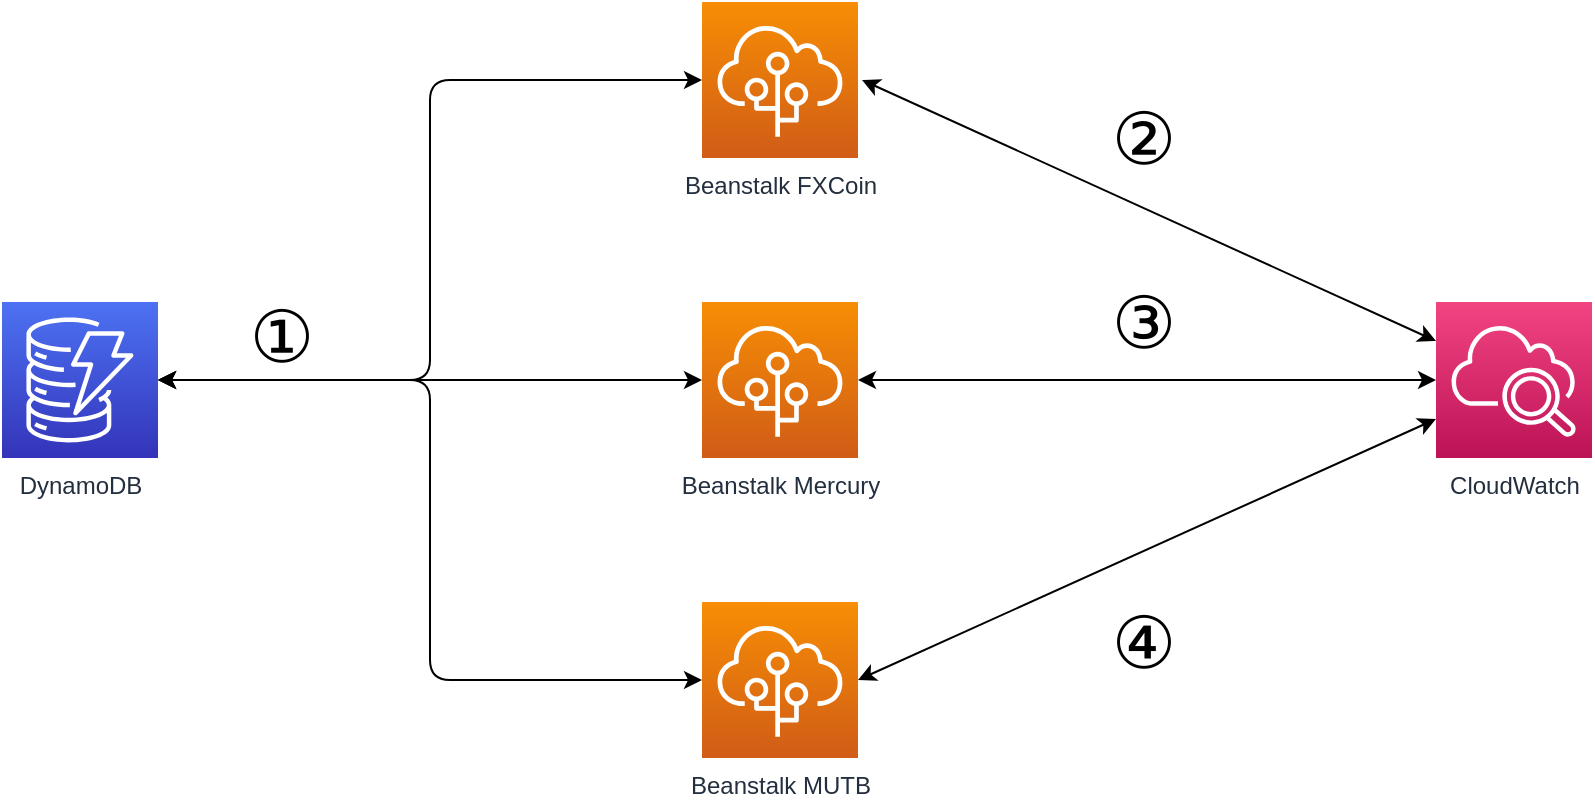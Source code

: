 <mxfile version="14.2.7" type="github">
  <diagram id="Ht1M8jgEwFfnCIfOTk4-" name="Page-1">
    <mxGraphModel dx="2354" dy="696" grid="1" gridSize="10" guides="1" tooltips="1" connect="1" arrows="1" fold="1" page="1" pageScale="1" pageWidth="1169" pageHeight="827" math="0" shadow="0">
      <root>
        <mxCell id="0" />
        <mxCell id="1" parent="0" />
        <mxCell id="Im5awp6mn53neuomXZfM-1" value="Beanstalk FXCoin" style="points=[[0,0,0],[0.25,0,0],[0.5,0,0],[0.75,0,0],[1,0,0],[0,1,0],[0.25,1,0],[0.5,1,0],[0.75,1,0],[1,1,0],[0,0.25,0],[0,0.5,0],[0,0.75,0],[1,0.25,0],[1,0.5,0],[1,0.75,0]];outlineConnect=0;fontColor=#232F3E;gradientColor=#F78E04;gradientDirection=north;fillColor=#D05C17;strokeColor=#ffffff;dashed=0;verticalLabelPosition=bottom;verticalAlign=top;align=center;html=1;fontSize=12;fontStyle=0;aspect=fixed;shape=mxgraph.aws4.resourceIcon;resIcon=mxgraph.aws4.elastic_beanstalk;" vertex="1" parent="1">
          <mxGeometry x="140" y="140" width="78" height="78" as="geometry" />
        </mxCell>
        <mxCell id="Im5awp6mn53neuomXZfM-3" value="Beanstalk Mercury" style="points=[[0,0,0],[0.25,0,0],[0.5,0,0],[0.75,0,0],[1,0,0],[0,1,0],[0.25,1,0],[0.5,1,0],[0.75,1,0],[1,1,0],[0,0.25,0],[0,0.5,0],[0,0.75,0],[1,0.25,0],[1,0.5,0],[1,0.75,0]];outlineConnect=0;fontColor=#232F3E;gradientColor=#F78E04;gradientDirection=north;fillColor=#D05C17;strokeColor=#ffffff;dashed=0;verticalLabelPosition=bottom;verticalAlign=top;align=center;html=1;fontSize=12;fontStyle=0;aspect=fixed;shape=mxgraph.aws4.resourceIcon;resIcon=mxgraph.aws4.elastic_beanstalk;" vertex="1" parent="1">
          <mxGeometry x="140" y="290" width="78" height="78" as="geometry" />
        </mxCell>
        <mxCell id="Im5awp6mn53neuomXZfM-4" value="Beanstalk MUTB" style="points=[[0,0,0],[0.25,0,0],[0.5,0,0],[0.75,0,0],[1,0,0],[0,1,0],[0.25,1,0],[0.5,1,0],[0.75,1,0],[1,1,0],[0,0.25,0],[0,0.5,0],[0,0.75,0],[1,0.25,0],[1,0.5,0],[1,0.75,0]];outlineConnect=0;fontColor=#232F3E;gradientColor=#F78E04;gradientDirection=north;fillColor=#D05C17;strokeColor=#ffffff;dashed=0;verticalLabelPosition=bottom;verticalAlign=top;align=center;html=1;fontSize=12;fontStyle=0;aspect=fixed;shape=mxgraph.aws4.resourceIcon;resIcon=mxgraph.aws4.elastic_beanstalk;" vertex="1" parent="1">
          <mxGeometry x="140" y="440" width="78" height="78" as="geometry" />
        </mxCell>
        <mxCell id="Im5awp6mn53neuomXZfM-5" value="CloudWatch" style="points=[[0,0,0],[0.25,0,0],[0.5,0,0],[0.75,0,0],[1,0,0],[0,1,0],[0.25,1,0],[0.5,1,0],[0.75,1,0],[1,1,0],[0,0.25,0],[0,0.5,0],[0,0.75,0],[1,0.25,0],[1,0.5,0],[1,0.75,0]];points=[[0,0,0],[0.25,0,0],[0.5,0,0],[0.75,0,0],[1,0,0],[0,1,0],[0.25,1,0],[0.5,1,0],[0.75,1,0],[1,1,0],[0,0.25,0],[0,0.5,0],[0,0.75,0],[1,0.25,0],[1,0.5,0],[1,0.75,0]];outlineConnect=0;fontColor=#232F3E;gradientColor=#F34482;gradientDirection=north;fillColor=#BC1356;strokeColor=#ffffff;dashed=0;verticalLabelPosition=bottom;verticalAlign=top;align=center;html=1;fontSize=12;fontStyle=0;aspect=fixed;shape=mxgraph.aws4.resourceIcon;resIcon=mxgraph.aws4.cloudwatch_2;" vertex="1" parent="1">
          <mxGeometry x="507" y="290" width="78" height="78" as="geometry" />
        </mxCell>
        <mxCell id="Im5awp6mn53neuomXZfM-20" value="DynamoDB" style="points=[[0,0,0],[0.25,0,0],[0.5,0,0],[0.75,0,0],[1,0,0],[0,1,0],[0.25,1,0],[0.5,1,0],[0.75,1,0],[1,1,0],[0,0.25,0],[0,0.5,0],[0,0.75,0],[1,0.25,0],[1,0.5,0],[1,0.75,0]];outlineConnect=0;fontColor=#232F3E;gradientColor=#4D72F3;gradientDirection=north;fillColor=#3334B9;strokeColor=#ffffff;dashed=0;verticalLabelPosition=bottom;verticalAlign=top;align=center;html=1;fontSize=12;fontStyle=0;aspect=fixed;shape=mxgraph.aws4.resourceIcon;resIcon=mxgraph.aws4.dynamodb;" vertex="1" parent="1">
          <mxGeometry x="-210" y="290" width="78" height="78" as="geometry" />
        </mxCell>
        <mxCell id="Im5awp6mn53neuomXZfM-23" value="" style="endArrow=classic;startArrow=classic;html=1;fontSize=36;fontColor=#FF3333;edgeStyle=orthogonalEdgeStyle;entryX=0;entryY=0.5;entryDx=0;entryDy=0;entryPerimeter=0;" edge="1" parent="1" target="Im5awp6mn53neuomXZfM-1">
          <mxGeometry width="50" height="50" relative="1" as="geometry">
            <mxPoint x="-132" y="329" as="sourcePoint" />
            <mxPoint x="150" y="390" as="targetPoint" />
            <Array as="points">
              <mxPoint x="-132" y="329" />
              <mxPoint x="4" y="329" />
              <mxPoint x="4" y="179" />
            </Array>
          </mxGeometry>
        </mxCell>
        <mxCell id="Im5awp6mn53neuomXZfM-24" value="" style="endArrow=classic;startArrow=classic;html=1;fontSize=36;fontColor=#FF3333;exitX=1;exitY=0.5;exitDx=0;exitDy=0;exitPerimeter=0;entryX=0;entryY=0.5;entryDx=0;entryDy=0;entryPerimeter=0;edgeStyle=orthogonalEdgeStyle;" edge="1" parent="1" source="Im5awp6mn53neuomXZfM-20" target="Im5awp6mn53neuomXZfM-4">
          <mxGeometry width="50" height="50" relative="1" as="geometry">
            <mxPoint x="-180" y="524.14" as="sourcePoint" />
            <mxPoint x="92" y="410.005" as="targetPoint" />
          </mxGeometry>
        </mxCell>
        <mxCell id="Im5awp6mn53neuomXZfM-25" value="" style="endArrow=classic;startArrow=classic;html=1;fontSize=36;fontColor=#FF3333;exitX=1;exitY=0.5;exitDx=0;exitDy=0;exitPerimeter=0;entryX=0;entryY=0.5;entryDx=0;entryDy=0;entryPerimeter=0;" edge="1" parent="1" source="Im5awp6mn53neuomXZfM-20" target="Im5awp6mn53neuomXZfM-3">
          <mxGeometry width="50" height="50" relative="1" as="geometry">
            <mxPoint x="-112" y="329.5" as="sourcePoint" />
            <mxPoint x="160" y="215.365" as="targetPoint" />
          </mxGeometry>
        </mxCell>
        <mxCell id="Im5awp6mn53neuomXZfM-26" value="" style="endArrow=classic;startArrow=classic;html=1;fontSize=36;fontColor=#FF3333;entryX=0;entryY=0.25;entryDx=0;entryDy=0;entryPerimeter=0;" edge="1" parent="1" target="Im5awp6mn53neuomXZfM-5">
          <mxGeometry width="50" height="50" relative="1" as="geometry">
            <mxPoint x="220" y="179" as="sourcePoint" />
            <mxPoint x="370" y="180" as="targetPoint" />
          </mxGeometry>
        </mxCell>
        <mxCell id="Im5awp6mn53neuomXZfM-27" value="" style="endArrow=classic;startArrow=classic;html=1;fontSize=36;fontColor=#FF3333;entryX=0;entryY=0.5;entryDx=0;entryDy=0;entryPerimeter=0;exitX=1;exitY=0.5;exitDx=0;exitDy=0;exitPerimeter=0;" edge="1" parent="1" source="Im5awp6mn53neuomXZfM-3" target="Im5awp6mn53neuomXZfM-5">
          <mxGeometry width="50" height="50" relative="1" as="geometry">
            <mxPoint x="230" y="189" as="sourcePoint" />
            <mxPoint x="580" y="319.5" as="targetPoint" />
          </mxGeometry>
        </mxCell>
        <mxCell id="Im5awp6mn53neuomXZfM-28" value="" style="endArrow=classic;startArrow=classic;html=1;fontSize=36;fontColor=#FF3333;entryX=0;entryY=0.75;entryDx=0;entryDy=0;entryPerimeter=0;exitX=1;exitY=0.5;exitDx=0;exitDy=0;exitPerimeter=0;" edge="1" parent="1" source="Im5awp6mn53neuomXZfM-4" target="Im5awp6mn53neuomXZfM-5">
          <mxGeometry width="50" height="50" relative="1" as="geometry">
            <mxPoint x="240" y="199" as="sourcePoint" />
            <mxPoint x="590" y="329.5" as="targetPoint" />
          </mxGeometry>
        </mxCell>
        <mxCell id="Im5awp6mn53neuomXZfM-30" value="&lt;font color=&quot;#000000&quot;&gt;①&lt;/font&gt;" style="text;html=1;strokeColor=none;fillColor=none;align=center;verticalAlign=middle;whiteSpace=wrap;rounded=0;fontSize=36;fontColor=#FF3333;" vertex="1" parent="1">
          <mxGeometry x="-90" y="297" width="40" height="20" as="geometry" />
        </mxCell>
        <mxCell id="Im5awp6mn53neuomXZfM-31" value="&lt;font color=&quot;#000000&quot;&gt;②&lt;/font&gt;" style="text;html=1;strokeColor=none;fillColor=none;align=center;verticalAlign=middle;whiteSpace=wrap;rounded=0;fontSize=36;fontColor=#FF3333;" vertex="1" parent="1">
          <mxGeometry x="341" y="198" width="40" height="20" as="geometry" />
        </mxCell>
        <mxCell id="Im5awp6mn53neuomXZfM-32" value="&lt;font color=&quot;#000000&quot;&gt;③&lt;/font&gt;" style="text;html=1;strokeColor=none;fillColor=none;align=center;verticalAlign=middle;whiteSpace=wrap;rounded=0;fontSize=36;fontColor=#FF3333;" vertex="1" parent="1">
          <mxGeometry x="341" y="290" width="40" height="20" as="geometry" />
        </mxCell>
        <mxCell id="Im5awp6mn53neuomXZfM-35" value="&lt;font color=&quot;#000000&quot;&gt;④&lt;/font&gt;" style="text;html=1;strokeColor=none;fillColor=none;align=center;verticalAlign=middle;whiteSpace=wrap;rounded=0;fontSize=36;fontColor=#FF3333;" vertex="1" parent="1">
          <mxGeometry x="341" y="450" width="40" height="20" as="geometry" />
        </mxCell>
      </root>
    </mxGraphModel>
  </diagram>
</mxfile>
